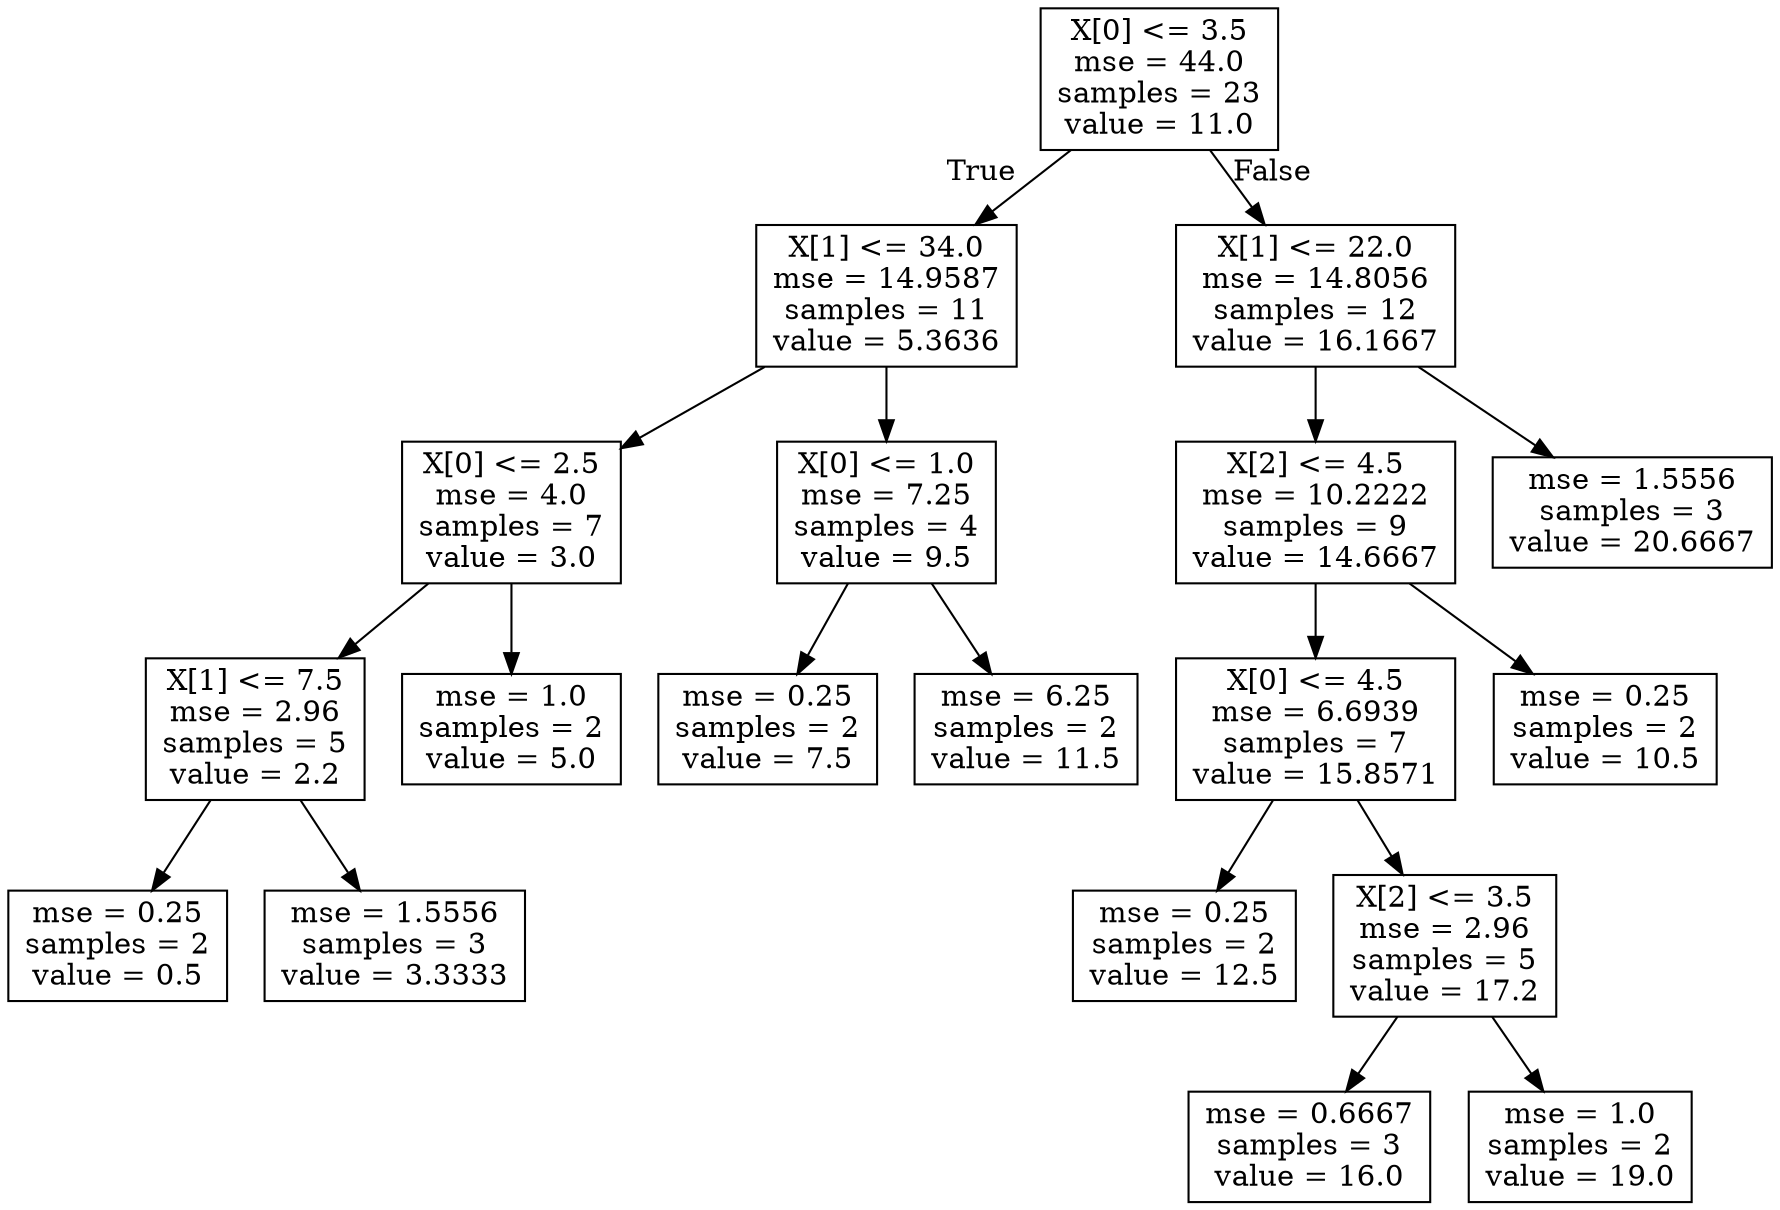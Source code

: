 digraph Tree {
node [shape=box] ;
0 [label="X[0] <= 3.5\nmse = 44.0\nsamples = 23\nvalue = 11.0"] ;
1 [label="X[1] <= 34.0\nmse = 14.9587\nsamples = 11\nvalue = 5.3636"] ;
0 -> 1 [labeldistance=2.5, labelangle=45, headlabel="True"] ;
2 [label="X[0] <= 2.5\nmse = 4.0\nsamples = 7\nvalue = 3.0"] ;
1 -> 2 ;
3 [label="X[1] <= 7.5\nmse = 2.96\nsamples = 5\nvalue = 2.2"] ;
2 -> 3 ;
4 [label="mse = 0.25\nsamples = 2\nvalue = 0.5"] ;
3 -> 4 ;
5 [label="mse = 1.5556\nsamples = 3\nvalue = 3.3333"] ;
3 -> 5 ;
6 [label="mse = 1.0\nsamples = 2\nvalue = 5.0"] ;
2 -> 6 ;
7 [label="X[0] <= 1.0\nmse = 7.25\nsamples = 4\nvalue = 9.5"] ;
1 -> 7 ;
8 [label="mse = 0.25\nsamples = 2\nvalue = 7.5"] ;
7 -> 8 ;
9 [label="mse = 6.25\nsamples = 2\nvalue = 11.5"] ;
7 -> 9 ;
10 [label="X[1] <= 22.0\nmse = 14.8056\nsamples = 12\nvalue = 16.1667"] ;
0 -> 10 [labeldistance=2.5, labelangle=-45, headlabel="False"] ;
11 [label="X[2] <= 4.5\nmse = 10.2222\nsamples = 9\nvalue = 14.6667"] ;
10 -> 11 ;
12 [label="X[0] <= 4.5\nmse = 6.6939\nsamples = 7\nvalue = 15.8571"] ;
11 -> 12 ;
13 [label="mse = 0.25\nsamples = 2\nvalue = 12.5"] ;
12 -> 13 ;
14 [label="X[2] <= 3.5\nmse = 2.96\nsamples = 5\nvalue = 17.2"] ;
12 -> 14 ;
15 [label="mse = 0.6667\nsamples = 3\nvalue = 16.0"] ;
14 -> 15 ;
16 [label="mse = 1.0\nsamples = 2\nvalue = 19.0"] ;
14 -> 16 ;
17 [label="mse = 0.25\nsamples = 2\nvalue = 10.5"] ;
11 -> 17 ;
18 [label="mse = 1.5556\nsamples = 3\nvalue = 20.6667"] ;
10 -> 18 ;
}